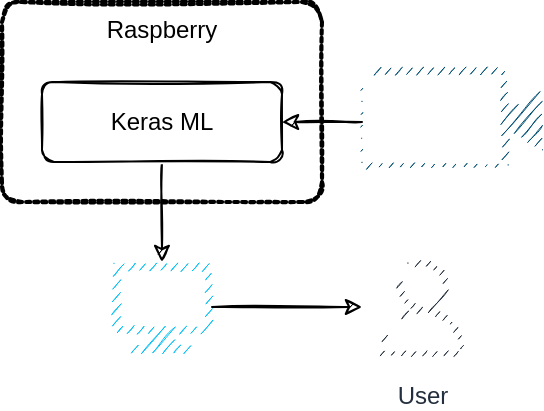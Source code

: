 <mxfile scale="1" border="20">
    <diagram id="UNmm91STM3fC8sXzWAOE" name="Page-1">
        <mxGraphModel dx="1123" dy="448" grid="1" gridSize="10" guides="1" tooltips="1" connect="1" arrows="1" fold="1" page="0" pageScale="1" pageWidth="827" pageHeight="1169" background="#ffffff" math="1" shadow="0">
            <root>
                <mxCell id="0"/>
                <mxCell id="1" parent="0"/>
                <mxCell id="3" value="Raspberry" style="arcSize=10;dashed=1;fillColor=none;gradientColor=none;dashPattern=1 1;strokeWidth=2;verticalAlign=top;sketch=1;rounded=1;" parent="1" vertex="1">
                    <mxGeometry x="80" y="80" width="160" height="100" as="geometry"/>
                </mxCell>
                <mxCell id="12" style="edgeStyle=orthogonalEdgeStyle;rounded=0;sketch=1;orthogonalLoop=1;jettySize=auto;html=1;exitX=0.5;exitY=1;exitDx=0;exitDy=0;entryX=0.5;entryY=0;entryDx=0;entryDy=0;entryPerimeter=0;" edge="1" parent="1" source="4" target="11">
                    <mxGeometry relative="1" as="geometry"/>
                </mxCell>
                <mxCell id="4" value="Keras ML" style="whiteSpace=wrap;html=1;sketch=1;rounded=1;" parent="1" vertex="1">
                    <mxGeometry x="100" y="120" width="120" height="40" as="geometry"/>
                </mxCell>
                <mxCell id="7" style="edgeStyle=orthogonalEdgeStyle;orthogonalLoop=1;jettySize=auto;html=1;sketch=1;" parent="1" source="6" target="4" edge="1">
                    <mxGeometry relative="1" as="geometry"/>
                </mxCell>
                <mxCell id="6" value="" style="points=[[0,0.5,0],[0.19,0.02,0],[0.59,0,0],[0.985,0.02,0],[1,0.5,0],[0.985,0.98,0],[0.59,1,0],[0.19,0.98,0]];verticalLabelPosition=bottom;html=1;verticalAlign=top;aspect=fixed;align=center;pointerEvents=1;shape=mxgraph.cisco19.camera;fillColor=#005073;strokeColor=none;direction=west;sketch=1;rounded=1;" parent="1" vertex="1">
                    <mxGeometry x="260" y="115" width="90" height="50" as="geometry"/>
                </mxCell>
                <mxCell id="9" value="User" style="outlineConnect=0;fontColor=#232F3E;gradientColor=none;strokeColor=#232F3E;fillColor=#ffffff;dashed=0;verticalLabelPosition=bottom;verticalAlign=top;align=center;html=1;fontSize=12;fontStyle=0;aspect=fixed;shape=mxgraph.aws4.resourceIcon;resIcon=mxgraph.aws4.user;sketch=1;rounded=1;" parent="1" vertex="1">
                    <mxGeometry x="260" y="202.5" width="60" height="60" as="geometry"/>
                </mxCell>
                <mxCell id="13" style="edgeStyle=orthogonalEdgeStyle;rounded=0;sketch=1;orthogonalLoop=1;jettySize=auto;html=1;" edge="1" parent="1" source="11" target="9">
                    <mxGeometry relative="1" as="geometry"/>
                </mxCell>
                <mxCell id="11" value="" style="verticalLabelPosition=bottom;html=1;verticalAlign=top;align=center;strokeColor=none;fillColor=#00BEF2;shape=mxgraph.azure.computer;pointerEvents=1;sketch=1;rounded=1;" vertex="1" parent="1">
                    <mxGeometry x="135" y="210" width="50" height="45" as="geometry"/>
                </mxCell>
            </root>
        </mxGraphModel>
    </diagram>
</mxfile>
